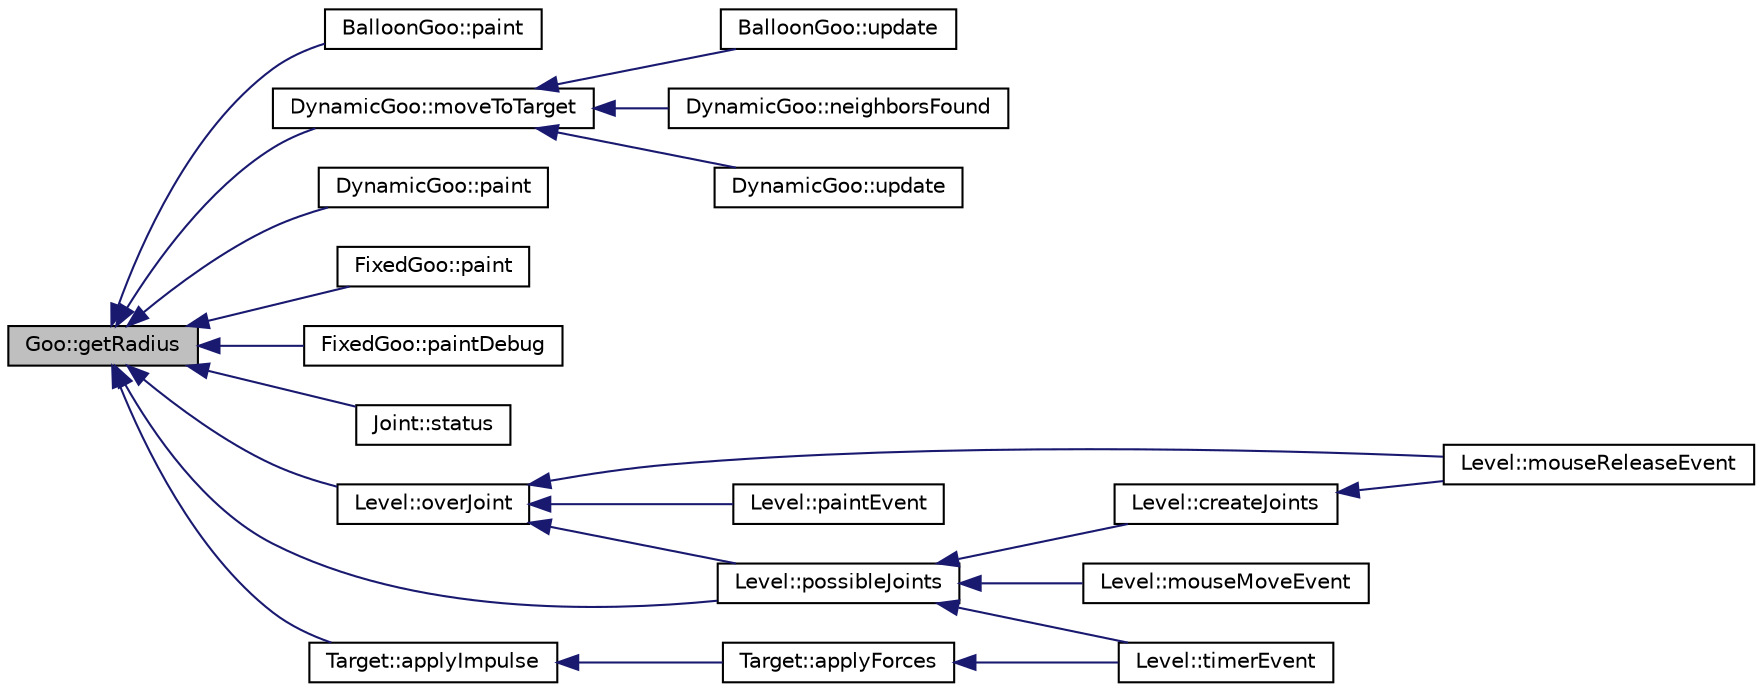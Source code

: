 digraph G
{
  edge [fontname="Helvetica",fontsize="10",labelfontname="Helvetica",labelfontsize="10"];
  node [fontname="Helvetica",fontsize="10",shape=record];
  rankdir="LR";
  Node1 [label="Goo::getRadius",height=0.2,width=0.4,color="black", fillcolor="grey75", style="filled" fontcolor="black"];
  Node1 -> Node2 [dir="back",color="midnightblue",fontsize="10",style="solid",fontname="Helvetica"];
  Node2 [label="BalloonGoo::paint",height=0.2,width=0.4,color="black", fillcolor="white", style="filled",URL="$da/dfa/classBalloonGoo.html#a634a5cf8c6d5918061f06b513ef14f84"];
  Node1 -> Node3 [dir="back",color="midnightblue",fontsize="10",style="solid",fontname="Helvetica"];
  Node3 [label="DynamicGoo::moveToTarget",height=0.2,width=0.4,color="black", fillcolor="white", style="filled",URL="$d6/d97/classDynamicGoo.html#ab7b16f5f503004a0d55f824e9c7d5c28"];
  Node3 -> Node4 [dir="back",color="midnightblue",fontsize="10",style="solid",fontname="Helvetica"];
  Node4 [label="BalloonGoo::update",height=0.2,width=0.4,color="black", fillcolor="white", style="filled",URL="$da/dfa/classBalloonGoo.html#af5f6a827b0786213637689f48ca7e329"];
  Node3 -> Node5 [dir="back",color="midnightblue",fontsize="10",style="solid",fontname="Helvetica"];
  Node5 [label="DynamicGoo::neighborsFound",height=0.2,width=0.4,color="black", fillcolor="white", style="filled",URL="$d6/d97/classDynamicGoo.html#ae8998daa33c6cc471d70c16fbb752075"];
  Node3 -> Node6 [dir="back",color="midnightblue",fontsize="10",style="solid",fontname="Helvetica"];
  Node6 [label="DynamicGoo::update",height=0.2,width=0.4,color="black", fillcolor="white", style="filled",URL="$d6/d97/classDynamicGoo.html#a6e921cea42c85947d4a7757f7f2d454d"];
  Node1 -> Node7 [dir="back",color="midnightblue",fontsize="10",style="solid",fontname="Helvetica"];
  Node7 [label="DynamicGoo::paint",height=0.2,width=0.4,color="black", fillcolor="white", style="filled",URL="$d6/d97/classDynamicGoo.html#a99c36b2d16a431f50669bf69bbd88098"];
  Node1 -> Node8 [dir="back",color="midnightblue",fontsize="10",style="solid",fontname="Helvetica"];
  Node8 [label="FixedGoo::paint",height=0.2,width=0.4,color="black", fillcolor="white", style="filled",URL="$d9/d15/classFixedGoo.html#ad0e68eaf96bc3a362b6d3ab947cd8331"];
  Node1 -> Node9 [dir="back",color="midnightblue",fontsize="10",style="solid",fontname="Helvetica"];
  Node9 [label="FixedGoo::paintDebug",height=0.2,width=0.4,color="black", fillcolor="white", style="filled",URL="$d9/d15/classFixedGoo.html#affa847e74f8c7f263a61432fe51db7a9"];
  Node1 -> Node10 [dir="back",color="midnightblue",fontsize="10",style="solid",fontname="Helvetica"];
  Node10 [label="Joint::status",height=0.2,width=0.4,color="black", fillcolor="white", style="filled",URL="$d7/d0a/classJoint.html#a89a605f4bba20f2448988412595f4360"];
  Node1 -> Node11 [dir="back",color="midnightblue",fontsize="10",style="solid",fontname="Helvetica"];
  Node11 [label="Level::overJoint",height=0.2,width=0.4,color="black", fillcolor="white", style="filled",URL="$d2/d9d/classLevel.html#a4b6b70d2128a700906103c5b5c415f9e"];
  Node11 -> Node12 [dir="back",color="midnightblue",fontsize="10",style="solid",fontname="Helvetica"];
  Node12 [label="Level::possibleJoints",height=0.2,width=0.4,color="black", fillcolor="white", style="filled",URL="$d2/d9d/classLevel.html#a621fa42856df90cfe131ccfa5cf283a3"];
  Node12 -> Node13 [dir="back",color="midnightblue",fontsize="10",style="solid",fontname="Helvetica"];
  Node13 [label="Level::createJoints",height=0.2,width=0.4,color="black", fillcolor="white", style="filled",URL="$d2/d9d/classLevel.html#a753ed1a47f268859a713123dc640839c"];
  Node13 -> Node14 [dir="back",color="midnightblue",fontsize="10",style="solid",fontname="Helvetica"];
  Node14 [label="Level::mouseReleaseEvent",height=0.2,width=0.4,color="black", fillcolor="white", style="filled",URL="$d2/d9d/classLevel.html#a77722ba24f938b7a0707f755e635a8f6"];
  Node12 -> Node15 [dir="back",color="midnightblue",fontsize="10",style="solid",fontname="Helvetica"];
  Node15 [label="Level::timerEvent",height=0.2,width=0.4,color="black", fillcolor="white", style="filled",URL="$d2/d9d/classLevel.html#a47263f00b559de3fce0164f9efac0f6b"];
  Node12 -> Node16 [dir="back",color="midnightblue",fontsize="10",style="solid",fontname="Helvetica"];
  Node16 [label="Level::mouseMoveEvent",height=0.2,width=0.4,color="black", fillcolor="white", style="filled",URL="$d2/d9d/classLevel.html#a7221d73229e77fcddcfe04205f00daac"];
  Node11 -> Node17 [dir="back",color="midnightblue",fontsize="10",style="solid",fontname="Helvetica"];
  Node17 [label="Level::paintEvent",height=0.2,width=0.4,color="black", fillcolor="white", style="filled",URL="$d2/d9d/classLevel.html#a20324b2e333c1fe625d150ae530843e3"];
  Node11 -> Node14 [dir="back",color="midnightblue",fontsize="10",style="solid",fontname="Helvetica"];
  Node1 -> Node12 [dir="back",color="midnightblue",fontsize="10",style="solid",fontname="Helvetica"];
  Node1 -> Node18 [dir="back",color="midnightblue",fontsize="10",style="solid",fontname="Helvetica"];
  Node18 [label="Target::applyImpulse",height=0.2,width=0.4,color="black", fillcolor="white", style="filled",URL="$d0/dc4/classTarget.html#a6d597b44d774f30629c6a2837dfed004"];
  Node18 -> Node19 [dir="back",color="midnightblue",fontsize="10",style="solid",fontname="Helvetica"];
  Node19 [label="Target::applyForces",height=0.2,width=0.4,color="black", fillcolor="white", style="filled",URL="$d0/dc4/classTarget.html#af7417d1a5f45b07919cfcc3aede4d4be"];
  Node19 -> Node15 [dir="back",color="midnightblue",fontsize="10",style="solid",fontname="Helvetica"];
}
